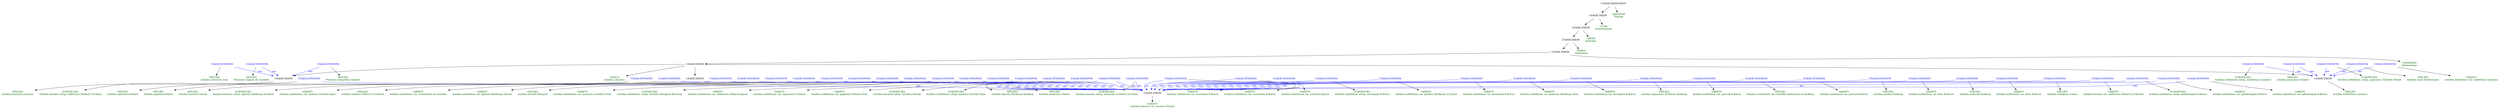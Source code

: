digraph G {
  node [shape=plaintext]

  n0  [label="GENUS\nAchillea Linnaeus", fontcolor=darkgreen]
  n1  [label="USAGE;TAXON"]
  n1 -> n5
  n1 -> n9
  n1 -> n3
  n1 -> n0
  n2  [label="SPECIES\nAchillea millefolium Linnaeus", fontcolor=darkgreen]
  n3  [label="USAGE;TAXON"]
  n3 -> n2
  n4  [label="SPECIES\nAchillea ptarmica Linnaeus", fontcolor=darkgreen]
  n5  [label="USAGE;TAXON"]
  n5 -> n4
  n6  [label="VARIETY\nAchillea lanulosa var. lanulosa Nuttall", fontcolor=darkgreen]
  n7  [label="USAGE;TAXON"]
  n7 -> n6
  n8  [label="SPECIES\nAchillea lanulosa Nuttall", fontcolor=darkgreen]
  n9  [label="USAGE;TAXON"]
  n9 -> n7
  n9 -> n8
  n10  [label="VARIETY\nAchillea millefolium var. lanulosa (Nuttall) Piper", fontcolor=darkgreen]
  n11  [label="USAGE;SYNONYM", fontcolor=blue]
  n11 -> n7  [color=blue, fontcolor=blue, label="acc"]
  n11 -> n10
  n12  [label="SPECIES\nAchillea pannonica Scheele", fontcolor=darkgreen]
  n13  [label="USAGE;SYNONYM", fontcolor=blue]
  n13 -> n3  [color=blue, fontcolor=blue, label="acc"]
  n13 -> n12
  n14  [label="VARIETY\nAchillea millefolium var. occidentalis de Candolle", fontcolor=darkgreen]
  n15  [label="USAGE;SYNONYM", fontcolor=blue]
  n15 -> n7  [color=blue, fontcolor=blue, label="acc"]
  n15 -> n14
  n16  [label="SPECIES\nAchillea borealis Bongard", fontcolor=darkgreen]
  n17  [label="USAGE;SYNONYM", fontcolor=blue]
  n17 -> n7  [color=blue, fontcolor=blue, label="acc"]
  n17 -> n16
  n18  [label="SUBSPECIES\nAchillea millefolium subsp. borealis (Bongard) Breitung", fontcolor=darkgreen]
  n19  [label="USAGE;SYNONYM", fontcolor=blue]
  n19 -> n7  [color=blue, fontcolor=blue, label="acc"]
  n19 -> n18
  n20  [label="VARIETY\nAchillea millefolium var. nigrescens E.Meyer", fontcolor=darkgreen]
  n21  [label="USAGE;SYNONYM", fontcolor=blue]
  n21 -> n7  [color=blue, fontcolor=blue, label="acc"]
  n21 -> n20
  n22  [label="SUBSPECIES\nAchillea millefolium subsp. millefolium Linnaeus", fontcolor=darkgreen]
  n23  [label="USAGE;SYNONYM", fontcolor=blue]
  n23 -> n3  [color=blue, fontcolor=blue, label="acc"]
  n23 -> n22
  n24  [label="SUBSPECIES\nAchillea millefolium subsp. pannonica (Scheele) Hayek", fontcolor=darkgreen]
  n25  [label="USAGE;SYNONYM", fontcolor=blue]
  n25 -> n3  [color=blue, fontcolor=blue, label="acc"]
  n25 -> n24
  n26  [label="SPECIES\nAchillea sylvestris Gray", fontcolor=darkgreen]
  n27  [label="USAGE;SYNONYM", fontcolor=blue]
  n27 -> n5  [color=blue, fontcolor=blue, label="acc"]
  n27 -> n26
  n28  [label="SPECIES\nPtarmica integrifolia Gilibert", fontcolor=darkgreen]
  n29  [label="USAGE;SYNONYM", fontcolor=blue]
  n29 -> n5  [color=blue, fontcolor=blue, label="acc"]
  n29 -> n28
  n30  [label="SPECIES\nPtarmica vulgaris de Candolle", fontcolor=darkgreen]
  n31  [label="USAGE;SYNONYM", fontcolor=blue]
  n31 -> n5  [color=blue, fontcolor=blue, label="acc"]
  n31 -> n30
  n32  [label="SUBSPECIES\nAchillea lanulosa subsp. lanulosa Nuttall", fontcolor=darkgreen]
  n33  [label="USAGE;SYNONYM", fontcolor=blue]
  n33 -> n7  [color=blue, fontcolor=blue, label="acc"]
  n33 -> n32
  n34  [label="SUBSPECIES\nAchillea millefolium subsp. lanulosa (Nuttall) Piper", fontcolor=darkgreen]
  n35  [label="USAGE;SYNONYM", fontcolor=blue]
  n35 -> n7  [color=blue, fontcolor=blue, label="acc"]
  n35 -> n34
  n36  [label="SPECIES\nAchillea alpicola (Rydberg) Rydberg", fontcolor=darkgreen]
  n37  [label="USAGE;SYNONYM", fontcolor=blue]
  n37 -> n7  [color=blue, fontcolor=blue, label="acc"]
  n37 -> n36
  n38  [label="SPECIES\nAchillea arenicola A.Heller", fontcolor=darkgreen]
  n39  [label="USAGE;SYNONYM", fontcolor=blue]
  n39 -> n7  [color=blue, fontcolor=blue, label="acc"]
  n39 -> n38
  n40  [label="SUBSPECIES\nAchillea borealis subsp. arenicola (A.Heller) D.D.Keck", fontcolor=darkgreen]
  n41  [label="USAGE;SYNONYM", fontcolor=blue]
  n41 -> n7  [color=blue, fontcolor=blue, label="acc"]
  n41 -> n40
  n42  [label="SUBSPECIES\nAchillea borealis subsp. californica (Pollard) D.D.Keck", fontcolor=darkgreen]
  n43  [label="USAGE;SYNONYM", fontcolor=blue]
  n43 -> n7  [color=blue, fontcolor=blue, label="acc"]
  n43 -> n42
  n44  [label="SPECIES\nAchillea californica Pollard", fontcolor=darkgreen]
  n45  [label="USAGE;SYNONYM", fontcolor=blue]
  n45 -> n7  [color=blue, fontcolor=blue, label="acc"]
  n45 -> n44
  n46  [label="SPECIES\nAchillea gigantea Pollard", fontcolor=darkgreen]
  n47  [label="USAGE;SYNONYM", fontcolor=blue]
  n47 -> n7  [color=blue, fontcolor=blue, label="acc"]
  n47 -> n46
  n48  [label="SUBSPECIES\nAchillea lanulosa subsp. alpicola (Rydberg) D.D.Keck", fontcolor=darkgreen]
  n49  [label="USAGE;SYNONYM", fontcolor=blue]
  n49 -> n7  [color=blue, fontcolor=blue, label="acc"]
  n49 -> n48
  n50  [label="SPECIES\nAchillea laxiflora Pollard & Cockerell", fontcolor=darkgreen]
  n51  [label="USAGE;SYNONYM", fontcolor=blue]
  n51 -> n7  [color=blue, fontcolor=blue, label="acc"]
  n51 -> n50
  n52  [label="VARIETY\nAchillea millefolium var. alpicola (Rydberg) Garrett", fontcolor=darkgreen]
  n53  [label="USAGE;SYNONYM", fontcolor=blue]
  n53 -> n7  [color=blue, fontcolor=blue, label="acc"]
  n53 -> n52
  n54  [label="VARIETY\nAchillea millefolium var. arenicola (A.Heller) Nobs", fontcolor=darkgreen]
  n55  [label="USAGE;SYNONYM", fontcolor=blue]
  n55 -> n7  [color=blue, fontcolor=blue, label="acc"]
  n55 -> n54
  n56  [label="VARIETY\nAchillea millefolium var. californica (Pollard) Jepson", fontcolor=darkgreen]
  n57  [label="USAGE;SYNONYM", fontcolor=blue]
  n57 -> n7  [color=blue, fontcolor=blue, label="acc"]
  n57 -> n56
  n58  [label="VARIETY\nAchillea millefolium var. gigantea (Pollard) Nobs", fontcolor=darkgreen]
  n59  [label="USAGE;SYNONYM", fontcolor=blue]
  n59 -> n7  [color=blue, fontcolor=blue, label="acc"]
  n59 -> n58
  n60  [label="VARIETY\nAchillea millefolium var. maritima Jepson", fontcolor=darkgreen]
  n61  [label="USAGE;SYNONYM", fontcolor=blue]
  n61 -> n7  [color=blue, fontcolor=blue, label="acc"]
  n61 -> n60
  n62  [label="VARIETY\nAchillea millefolium var. pacifica (Rydberg) G.N.Jones", fontcolor=darkgreen]
  n63  [label="USAGE;SYNONYM", fontcolor=blue]
  n63 -> n7  [color=blue, fontcolor=blue, label="acc"]
  n63 -> n62
  n64  [label="VARIETY\nAchillea millefolium var. puberula (Rydberg) Nobs", fontcolor=darkgreen]
  n65  [label="USAGE;SYNONYM", fontcolor=blue]
  n65 -> n7  [color=blue, fontcolor=blue, label="acc"]
  n65 -> n64
  n66  [label="SPECIES\nAchillea nigrescens (E.Meyer) Rydberg", fontcolor=darkgreen]
  n67  [label="USAGE;SYNONYM", fontcolor=blue]
  n67 -> n7  [color=blue, fontcolor=blue, label="acc"]
  n67 -> n66
  n68  [label="SPECIES\nAchillea occidentalis (de Candolle) Rafinesque ex Rydberg", fontcolor=darkgreen]
  n69  [label="USAGE;SYNONYM", fontcolor=blue]
  n69 -> n7  [color=blue, fontcolor=blue, label="acc"]
  n69 -> n68
  n70  [label="SPECIES\nAchillea pacifica Rydberg", fontcolor=darkgreen]
  n71  [label="USAGE;SYNONYM", fontcolor=blue]
  n71 -> n7  [color=blue, fontcolor=blue, label="acc"]
  n71 -> n70
  n72  [label="SPECIES\nAchillea puberula Rydberg", fontcolor=darkgreen]
  n73  [label="USAGE;SYNONYM", fontcolor=blue]
  n73 -> n7  [color=blue, fontcolor=blue, label="acc"]
  n73 -> n72
  n74  [label="SPECIES\nAchillea subalpina Greene", fontcolor=darkgreen]
  n75  [label="USAGE;SYNONYM", fontcolor=blue]
  n75 -> n7  [color=blue, fontcolor=blue, label="acc"]
  n75 -> n74
  n76  [label="SPECIES\nAchillea rosea Desfontaines", fontcolor=darkgreen]
  n77  [label="USAGE;SYNONYM", fontcolor=blue]
  n77 -> n3  [color=blue, fontcolor=blue, label="acc"]
  n77 -> n76
  n78  [label="VARIETY\nAchillea borealis var. californica (Pollard) J.T.Howell", fontcolor=darkgreen]
  n79  [label="USAGE;SYNONYM", fontcolor=blue]
  n79 -> n7  [color=blue, fontcolor=blue, label="acc"]
  n79 -> n78
  n80  [label="VARIETY\nAchillea millefolium var. millefolium Linnaeus", fontcolor=darkgreen]
  n81  [label="USAGE;SYNONYM", fontcolor=blue]
  n81 -> n3  [color=blue, fontcolor=blue, label="acc"]
  n81 -> n80
  n82  [label="SUBSPECIES\nAchillea millefolium subsp. pallidotegula B.Boivin", fontcolor=darkgreen]
  n83  [label="USAGE;SYNONYM", fontcolor=blue]
  n83 -> n7  [color=blue, fontcolor=blue, label="acc"]
  n83 -> n82
  n84  [label="VARIETY\nAchillea millefolium var. pallidotegula B.Boivin", fontcolor=darkgreen]
  n85  [label="USAGE;SYNONYM", fontcolor=blue]
  n85 -> n7  [color=blue, fontcolor=blue, label="acc"]
  n85 -> n84
  n86  [label="VARIETY\nAchillea millefolium var. pallidotegula B.Boivin", fontcolor=darkgreen]
  n87  [label="USAGE;SYNONYM", fontcolor=blue]
  n87 -> n7  [color=blue, fontcolor=blue, label="acc"]
  n87 -> n86
  n88  [label="VARIETY\nAchillea millefolium var. russeolata B.Boivin", fontcolor=darkgreen]
  n89  [label="USAGE;SYNONYM", fontcolor=blue]
  n89 -> n7  [color=blue, fontcolor=blue, label="acc"]
  n89 -> n88
  n90  [label="VARIETY\nAchillea millefolium var. russeolata B.Boivin", fontcolor=darkgreen]
  n91  [label="USAGE;SYNONYM", fontcolor=blue]
  n91 -> n7  [color=blue, fontcolor=blue, label="acc"]
  n91 -> n90
  n92  [label="SUBSPECIES\nAchillea millefolium subsp. atrotegula B.Boivin", fontcolor=darkgreen]
  n93  [label="USAGE;SYNONYM", fontcolor=blue]
  n93 -> n7  [color=blue, fontcolor=blue, label="acc"]
  n93 -> n92
  n94  [label="VARIETY\nAchillea millefolium var. atrotegula B.Boivin", fontcolor=darkgreen]
  n95  [label="USAGE;SYNONYM", fontcolor=blue]
  n95 -> n7  [color=blue, fontcolor=blue, label="acc"]
  n95 -> n94
  n96  [label="VARIETY\nAchillea millefolium var. atrotegula B.Boivin", fontcolor=darkgreen]
  n97  [label="USAGE;SYNONYM", fontcolor=blue]
  n97 -> n7  [color=blue, fontcolor=blue, label="acc"]
  n97 -> n96
  n98  [label="VARIETY\nAchillea millefolium var. parvula B.Boivin", fontcolor=darkgreen]
  n99  [label="USAGE;SYNONYM", fontcolor=blue]
  n99 -> n7  [color=blue, fontcolor=blue, label="acc"]
  n99 -> n98
  n100  [label="VARIETY\nAchillea millefolium var. parvula B.Boivin", fontcolor=darkgreen]
  n101  [label="USAGE;SYNONYM", fontcolor=blue]
  n101 -> n7  [color=blue, fontcolor=blue, label="acc"]
  n101 -> n100
  n102  [label="VARIETY\nAchillea millefolium var. fulva B.Boivin", fontcolor=darkgreen]
  n103  [label="USAGE;SYNONYM", fontcolor=blue]
  n103 -> n7  [color=blue, fontcolor=blue, label="acc"]
  n103 -> n102
  n104  [label="VARIETY\nAchillea millefolium var. fulva B.Boivin", fontcolor=darkgreen]
  n105  [label="USAGE;SYNONYM", fontcolor=blue]
  n105 -> n7  [color=blue, fontcolor=blue, label="acc"]
  n105 -> n104
  n106  [label="UNRANKED\nAnthemideae", fontcolor=darkgreen]
  n107  [label="USAGE;TAXON"]
  n107 -> n106
  n107 -> n1
  n126  [label="KINGDOM\nPlantae", fontcolor=darkgreen]
  n127  [label="USAGE;TAXON;ROOT"]
  n127 -> n126
  n127 -> n129
  n128  [label="CLASS\nEquisetopsida", fontcolor=darkgreen]
  n129  [label="USAGE;TAXON"]
  n129 -> n128
  n129 -> n131
  n130  [label="ORDER\nAsterales", fontcolor=darkgreen]
  n131  [label="USAGE;TAXON"]
  n131 -> n130
  n131 -> n133
  n132  [label="FAMILY\nAsteraceae", fontcolor=darkgreen]
  n133  [label="USAGE;TAXON"]
  n133 -> n107
  n133 -> n132
}

